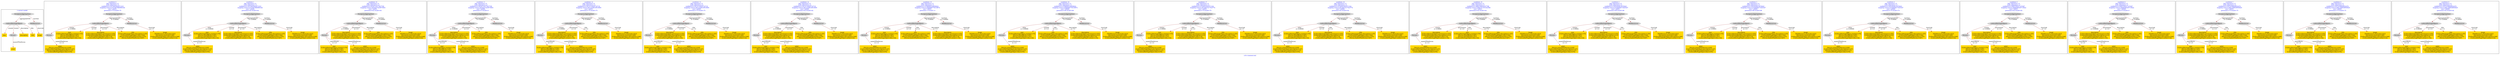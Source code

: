 digraph n0 {
fontcolor="blue"
remincross="true"
label="s16-s-hammer.xml"
subgraph cluster_0 {
label="1-correct model"
n2[style="filled",color="white",fillcolor="lightgray",label="CulturalHeritageObject1"];
n3[shape="plaintext",style="filled",fillcolor="gold",label="year"];
n4[style="filled",color="white",fillcolor="lightgray",label="Person1"];
n5[shape="plaintext",style="filled",fillcolor="gold",label="description"];
n6[shape="plaintext",style="filled",fillcolor="gold",label="title"];
n7[shape="plaintext",style="filled",fillcolor="gold",label="artist"];
n8[style="filled",color="white",fillcolor="lightgray",label="EuropeanaAggregation1"];
n9[style="filled",color="white",fillcolor="lightgray",label="WebResource1"];
n10[shape="plaintext",style="filled",fillcolor="gold",label="image"];
}
subgraph cluster_1 {
label="candidate 0\nlink coherence:1.0\nnode coherence:1.0\nconfidence:0.5273423042671033\nmapping score:0.5757807680890344\ncost:7.99951\n-precision:0.75-recall:0.75"
n12[style="filled",color="white",fillcolor="lightgray",label="CulturalHeritageObject1"];
n13[style="filled",color="white",fillcolor="lightgray",label="Person1"];
n14[style="filled",color="white",fillcolor="lightgray",label="EuropeanaAggregation1"];
n15[style="filled",color="white",fillcolor="lightgray",label="WebResource1"];
n16[shape="plaintext",style="filled",fillcolor="gold",label="image\n[WebResource,classLink,0.823]\n[Document,classLink,0.089]\n[CulturalHeritageObject,description,0.048]\n[CulturalHeritageObject,extent,0.04]"];
n17[shape="plaintext",style="filled",fillcolor="gold",label="year\n[CulturalHeritageObject,created,0.376]\n[Person,dateOfBirth,0.287]\n[Person,dateOfDeath,0.257]\n[CulturalHeritageObject,title,0.08]"];
n18[shape="plaintext",style="filled",fillcolor="gold",label="description\n[CulturalHeritageObject,provenance,0.454]\n[CulturalHeritageObject,description,0.212]\n[CulturalHeritageObject,title,0.18]\n[CulturalHeritageObject,extent,0.154]"];
n19[shape="plaintext",style="filled",fillcolor="gold",label="title\n[CulturalHeritageObject,description,0.355]\n[CulturalHeritageObject,title,0.344]\n[Person,biographicalInformation,0.233]\n[Person,nameOfThePerson,0.067]"];
n20[shape="plaintext",style="filled",fillcolor="gold",label="artist\n[Person,nameOfThePerson,0.628]\n[CulturalHeritageObject,description,0.157]\n[Person,biographicalInformation,0.137]\n[CulturalHeritageObject,title,0.079]"];
}
subgraph cluster_2 {
label="candidate 1\nlink coherence:1.0\nnode coherence:1.0\nconfidence:0.5273423042671033\nmapping score:0.5757807680890344\ncost:7.99969\n-precision:0.62-recall:0.62"
n22[style="filled",color="white",fillcolor="lightgray",label="CulturalHeritageObject1"];
n23[style="filled",color="white",fillcolor="lightgray",label="Person2"];
n24[style="filled",color="white",fillcolor="lightgray",label="EuropeanaAggregation1"];
n25[style="filled",color="white",fillcolor="lightgray",label="WebResource1"];
n26[shape="plaintext",style="filled",fillcolor="gold",label="image\n[WebResource,classLink,0.823]\n[Document,classLink,0.089]\n[CulturalHeritageObject,description,0.048]\n[CulturalHeritageObject,extent,0.04]"];
n27[shape="plaintext",style="filled",fillcolor="gold",label="year\n[CulturalHeritageObject,created,0.376]\n[Person,dateOfBirth,0.287]\n[Person,dateOfDeath,0.257]\n[CulturalHeritageObject,title,0.08]"];
n28[shape="plaintext",style="filled",fillcolor="gold",label="description\n[CulturalHeritageObject,provenance,0.454]\n[CulturalHeritageObject,description,0.212]\n[CulturalHeritageObject,title,0.18]\n[CulturalHeritageObject,extent,0.154]"];
n29[shape="plaintext",style="filled",fillcolor="gold",label="title\n[CulturalHeritageObject,description,0.355]\n[CulturalHeritageObject,title,0.344]\n[Person,biographicalInformation,0.233]\n[Person,nameOfThePerson,0.067]"];
n30[shape="plaintext",style="filled",fillcolor="gold",label="artist\n[Person,nameOfThePerson,0.628]\n[CulturalHeritageObject,description,0.157]\n[Person,biographicalInformation,0.137]\n[CulturalHeritageObject,title,0.079]"];
}
subgraph cluster_3 {
label="candidate 10\nlink coherence:1.0\nnode coherence:1.0\nconfidence:0.5034712277927709\nmapping score:0.5678237425975903\ncost:7.99951\n-precision:0.62-recall:0.62"
n32[style="filled",color="white",fillcolor="lightgray",label="CulturalHeritageObject1"];
n33[style="filled",color="white",fillcolor="lightgray",label="Person1"];
n34[style="filled",color="white",fillcolor="lightgray",label="EuropeanaAggregation1"];
n35[style="filled",color="white",fillcolor="lightgray",label="WebResource1"];
n36[shape="plaintext",style="filled",fillcolor="gold",label="image\n[WebResource,classLink,0.823]\n[Document,classLink,0.089]\n[CulturalHeritageObject,description,0.048]\n[CulturalHeritageObject,extent,0.04]"];
n37[shape="plaintext",style="filled",fillcolor="gold",label="year\n[CulturalHeritageObject,created,0.376]\n[Person,dateOfBirth,0.287]\n[Person,dateOfDeath,0.257]\n[CulturalHeritageObject,title,0.08]"];
n38[shape="plaintext",style="filled",fillcolor="gold",label="description\n[CulturalHeritageObject,provenance,0.454]\n[CulturalHeritageObject,description,0.212]\n[CulturalHeritageObject,title,0.18]\n[CulturalHeritageObject,extent,0.154]"];
n39[shape="plaintext",style="filled",fillcolor="gold",label="title\n[CulturalHeritageObject,description,0.355]\n[CulturalHeritageObject,title,0.344]\n[Person,biographicalInformation,0.233]\n[Person,nameOfThePerson,0.067]"];
n40[shape="plaintext",style="filled",fillcolor="gold",label="artist\n[Person,nameOfThePerson,0.628]\n[CulturalHeritageObject,description,0.157]\n[Person,biographicalInformation,0.137]\n[CulturalHeritageObject,title,0.079]"];
}
subgraph cluster_4 {
label="candidate 11\nlink coherence:1.0\nnode coherence:1.0\nconfidence:0.5034712277927709\nmapping score:0.5678237425975903\ncost:7.99969\n-precision:0.5-recall:0.5"
n42[style="filled",color="white",fillcolor="lightgray",label="CulturalHeritageObject1"];
n43[style="filled",color="white",fillcolor="lightgray",label="Person2"];
n44[style="filled",color="white",fillcolor="lightgray",label="EuropeanaAggregation1"];
n45[style="filled",color="white",fillcolor="lightgray",label="WebResource1"];
n46[shape="plaintext",style="filled",fillcolor="gold",label="image\n[WebResource,classLink,0.823]\n[Document,classLink,0.089]\n[CulturalHeritageObject,description,0.048]\n[CulturalHeritageObject,extent,0.04]"];
n47[shape="plaintext",style="filled",fillcolor="gold",label="description\n[CulturalHeritageObject,provenance,0.454]\n[CulturalHeritageObject,description,0.212]\n[CulturalHeritageObject,title,0.18]\n[CulturalHeritageObject,extent,0.154]"];
n48[shape="plaintext",style="filled",fillcolor="gold",label="year\n[CulturalHeritageObject,created,0.376]\n[Person,dateOfBirth,0.287]\n[Person,dateOfDeath,0.257]\n[CulturalHeritageObject,title,0.08]"];
n49[shape="plaintext",style="filled",fillcolor="gold",label="title\n[CulturalHeritageObject,description,0.355]\n[CulturalHeritageObject,title,0.344]\n[Person,biographicalInformation,0.233]\n[Person,nameOfThePerson,0.067]"];
n50[shape="plaintext",style="filled",fillcolor="gold",label="artist\n[Person,nameOfThePerson,0.628]\n[CulturalHeritageObject,description,0.157]\n[Person,biographicalInformation,0.137]\n[CulturalHeritageObject,title,0.079]"];
}
subgraph cluster_5 {
label="candidate 12\nlink coherence:1.0\nnode coherence:1.0\nconfidence:0.5013114050732718\nmapping score:0.5671038016910905\ncost:7.99951\n-precision:0.75-recall:0.75"
n52[style="filled",color="white",fillcolor="lightgray",label="CulturalHeritageObject1"];
n53[style="filled",color="white",fillcolor="lightgray",label="Person1"];
n54[style="filled",color="white",fillcolor="lightgray",label="EuropeanaAggregation1"];
n55[style="filled",color="white",fillcolor="lightgray",label="WebResource1"];
n56[shape="plaintext",style="filled",fillcolor="gold",label="image\n[WebResource,classLink,0.823]\n[Document,classLink,0.089]\n[CulturalHeritageObject,description,0.048]\n[CulturalHeritageObject,extent,0.04]"];
n57[shape="plaintext",style="filled",fillcolor="gold",label="year\n[CulturalHeritageObject,created,0.376]\n[Person,dateOfBirth,0.287]\n[Person,dateOfDeath,0.257]\n[CulturalHeritageObject,title,0.08]"];
n58[shape="plaintext",style="filled",fillcolor="gold",label="description\n[CulturalHeritageObject,provenance,0.454]\n[CulturalHeritageObject,description,0.212]\n[CulturalHeritageObject,title,0.18]\n[CulturalHeritageObject,extent,0.154]"];
n59[shape="plaintext",style="filled",fillcolor="gold",label="title\n[CulturalHeritageObject,description,0.355]\n[CulturalHeritageObject,title,0.344]\n[Person,biographicalInformation,0.233]\n[Person,nameOfThePerson,0.067]"];
n60[shape="plaintext",style="filled",fillcolor="gold",label="artist\n[Person,nameOfThePerson,0.628]\n[CulturalHeritageObject,description,0.157]\n[Person,biographicalInformation,0.137]\n[CulturalHeritageObject,title,0.079]"];
}
subgraph cluster_6 {
label="candidate 13\nlink coherence:1.0\nnode coherence:1.0\nconfidence:0.5013114050732718\nmapping score:0.5671038016910905\ncost:7.99965\n-precision:0.75-recall:0.75"
n62[style="filled",color="white",fillcolor="lightgray",label="CulturalHeritageObject1"];
n63[style="filled",color="white",fillcolor="lightgray",label="Person1"];
n64[style="filled",color="white",fillcolor="lightgray",label="EuropeanaAggregation1"];
n65[style="filled",color="white",fillcolor="lightgray",label="WebResource2"];
n66[shape="plaintext",style="filled",fillcolor="gold",label="image\n[WebResource,classLink,0.823]\n[Document,classLink,0.089]\n[CulturalHeritageObject,description,0.048]\n[CulturalHeritageObject,extent,0.04]"];
n67[shape="plaintext",style="filled",fillcolor="gold",label="year\n[CulturalHeritageObject,created,0.376]\n[Person,dateOfBirth,0.287]\n[Person,dateOfDeath,0.257]\n[CulturalHeritageObject,title,0.08]"];
n68[shape="plaintext",style="filled",fillcolor="gold",label="description\n[CulturalHeritageObject,provenance,0.454]\n[CulturalHeritageObject,description,0.212]\n[CulturalHeritageObject,title,0.18]\n[CulturalHeritageObject,extent,0.154]"];
n69[shape="plaintext",style="filled",fillcolor="gold",label="title\n[CulturalHeritageObject,description,0.355]\n[CulturalHeritageObject,title,0.344]\n[Person,biographicalInformation,0.233]\n[Person,nameOfThePerson,0.067]"];
n70[shape="plaintext",style="filled",fillcolor="gold",label="artist\n[Person,nameOfThePerson,0.628]\n[CulturalHeritageObject,description,0.157]\n[Person,biographicalInformation,0.137]\n[CulturalHeritageObject,title,0.079]"];
}
subgraph cluster_7 {
label="candidate 14\nlink coherence:1.0\nnode coherence:1.0\nconfidence:0.5013114050732718\nmapping score:0.5671038016910905\ncost:7.99969\n-precision:0.62-recall:0.62"
n72[style="filled",color="white",fillcolor="lightgray",label="CulturalHeritageObject1"];
n73[style="filled",color="white",fillcolor="lightgray",label="Person2"];
n74[style="filled",color="white",fillcolor="lightgray",label="EuropeanaAggregation1"];
n75[style="filled",color="white",fillcolor="lightgray",label="WebResource1"];
n76[shape="plaintext",style="filled",fillcolor="gold",label="image\n[WebResource,classLink,0.823]\n[Document,classLink,0.089]\n[CulturalHeritageObject,description,0.048]\n[CulturalHeritageObject,extent,0.04]"];
n77[shape="plaintext",style="filled",fillcolor="gold",label="description\n[CulturalHeritageObject,provenance,0.454]\n[CulturalHeritageObject,description,0.212]\n[CulturalHeritageObject,title,0.18]\n[CulturalHeritageObject,extent,0.154]"];
n78[shape="plaintext",style="filled",fillcolor="gold",label="title\n[CulturalHeritageObject,description,0.355]\n[CulturalHeritageObject,title,0.344]\n[Person,biographicalInformation,0.233]\n[Person,nameOfThePerson,0.067]"];
n79[shape="plaintext",style="filled",fillcolor="gold",label="year\n[CulturalHeritageObject,created,0.376]\n[Person,dateOfBirth,0.287]\n[Person,dateOfDeath,0.257]\n[CulturalHeritageObject,title,0.08]"];
n80[shape="plaintext",style="filled",fillcolor="gold",label="artist\n[Person,nameOfThePerson,0.628]\n[CulturalHeritageObject,description,0.157]\n[Person,biographicalInformation,0.137]\n[CulturalHeritageObject,title,0.079]"];
}
subgraph cluster_8 {
label="candidate 15\nlink coherence:1.0\nnode coherence:1.0\nconfidence:0.4766900334959622\nmapping score:0.5588966778319874\ncost:7.99951\n-precision:1.0-recall:1.0"
n82[style="filled",color="white",fillcolor="lightgray",label="CulturalHeritageObject1"];
n83[style="filled",color="white",fillcolor="lightgray",label="Person1"];
n84[style="filled",color="white",fillcolor="lightgray",label="EuropeanaAggregation1"];
n85[style="filled",color="white",fillcolor="lightgray",label="WebResource1"];
n86[shape="plaintext",style="filled",fillcolor="gold",label="image\n[WebResource,classLink,0.823]\n[Document,classLink,0.089]\n[CulturalHeritageObject,description,0.048]\n[CulturalHeritageObject,extent,0.04]"];
n87[shape="plaintext",style="filled",fillcolor="gold",label="year\n[CulturalHeritageObject,created,0.376]\n[Person,dateOfBirth,0.287]\n[Person,dateOfDeath,0.257]\n[CulturalHeritageObject,title,0.08]"];
n88[shape="plaintext",style="filled",fillcolor="gold",label="title\n[CulturalHeritageObject,description,0.355]\n[CulturalHeritageObject,title,0.344]\n[Person,biographicalInformation,0.233]\n[Person,nameOfThePerson,0.067]"];
n89[shape="plaintext",style="filled",fillcolor="gold",label="description\n[CulturalHeritageObject,provenance,0.454]\n[CulturalHeritageObject,description,0.212]\n[CulturalHeritageObject,title,0.18]\n[CulturalHeritageObject,extent,0.154]"];
n90[shape="plaintext",style="filled",fillcolor="gold",label="artist\n[Person,nameOfThePerson,0.628]\n[CulturalHeritageObject,description,0.157]\n[Person,biographicalInformation,0.137]\n[CulturalHeritageObject,title,0.079]"];
}
subgraph cluster_9 {
label="candidate 16\nlink coherence:1.0\nnode coherence:1.0\nconfidence:0.4766900334959622\nmapping score:0.5588966778319874\ncost:7.99969\n-precision:0.88-recall:0.88"
n92[style="filled",color="white",fillcolor="lightgray",label="CulturalHeritageObject1"];
n93[style="filled",color="white",fillcolor="lightgray",label="Person2"];
n94[style="filled",color="white",fillcolor="lightgray",label="EuropeanaAggregation1"];
n95[style="filled",color="white",fillcolor="lightgray",label="WebResource1"];
n96[shape="plaintext",style="filled",fillcolor="gold",label="image\n[WebResource,classLink,0.823]\n[Document,classLink,0.089]\n[CulturalHeritageObject,description,0.048]\n[CulturalHeritageObject,extent,0.04]"];
n97[shape="plaintext",style="filled",fillcolor="gold",label="year\n[CulturalHeritageObject,created,0.376]\n[Person,dateOfBirth,0.287]\n[Person,dateOfDeath,0.257]\n[CulturalHeritageObject,title,0.08]"];
n98[shape="plaintext",style="filled",fillcolor="gold",label="title\n[CulturalHeritageObject,description,0.355]\n[CulturalHeritageObject,title,0.344]\n[Person,biographicalInformation,0.233]\n[Person,nameOfThePerson,0.067]"];
n99[shape="plaintext",style="filled",fillcolor="gold",label="description\n[CulturalHeritageObject,provenance,0.454]\n[CulturalHeritageObject,description,0.212]\n[CulturalHeritageObject,title,0.18]\n[CulturalHeritageObject,extent,0.154]"];
n100[shape="plaintext",style="filled",fillcolor="gold",label="artist\n[Person,nameOfThePerson,0.628]\n[CulturalHeritageObject,description,0.157]\n[Person,biographicalInformation,0.137]\n[CulturalHeritageObject,title,0.079]"];
}
subgraph cluster_10 {
label="candidate 17\nlink coherence:1.0\nnode coherence:1.0\nconfidence:0.4724541652571322\nmapping score:0.5574847217523774\ncost:7.99951\n-precision:0.75-recall:0.75"
n102[style="filled",color="white",fillcolor="lightgray",label="CulturalHeritageObject1"];
n103[style="filled",color="white",fillcolor="lightgray",label="Person1"];
n104[style="filled",color="white",fillcolor="lightgray",label="EuropeanaAggregation1"];
n105[style="filled",color="white",fillcolor="lightgray",label="WebResource1"];
n106[shape="plaintext",style="filled",fillcolor="gold",label="image\n[WebResource,classLink,0.823]\n[Document,classLink,0.089]\n[CulturalHeritageObject,description,0.048]\n[CulturalHeritageObject,extent,0.04]"];
n107[shape="plaintext",style="filled",fillcolor="gold",label="year\n[CulturalHeritageObject,created,0.376]\n[Person,dateOfBirth,0.287]\n[Person,dateOfDeath,0.257]\n[CulturalHeritageObject,title,0.08]"];
n108[shape="plaintext",style="filled",fillcolor="gold",label="description\n[CulturalHeritageObject,provenance,0.454]\n[CulturalHeritageObject,description,0.212]\n[CulturalHeritageObject,title,0.18]\n[CulturalHeritageObject,extent,0.154]"];
n109[shape="plaintext",style="filled",fillcolor="gold",label="title\n[CulturalHeritageObject,description,0.355]\n[CulturalHeritageObject,title,0.344]\n[Person,biographicalInformation,0.233]\n[Person,nameOfThePerson,0.067]"];
n110[shape="plaintext",style="filled",fillcolor="gold",label="artist\n[Person,nameOfThePerson,0.628]\n[CulturalHeritageObject,description,0.157]\n[Person,biographicalInformation,0.137]\n[CulturalHeritageObject,title,0.079]"];
}
subgraph cluster_11 {
label="candidate 18\nlink coherence:1.0\nnode coherence:1.0\nconfidence:0.4724541652571322\nmapping score:0.5574847217523774\ncost:7.99969\n-precision:0.62-recall:0.62"
n112[style="filled",color="white",fillcolor="lightgray",label="CulturalHeritageObject1"];
n113[style="filled",color="white",fillcolor="lightgray",label="Person2"];
n114[style="filled",color="white",fillcolor="lightgray",label="EuropeanaAggregation1"];
n115[style="filled",color="white",fillcolor="lightgray",label="WebResource1"];
n116[shape="plaintext",style="filled",fillcolor="gold",label="image\n[WebResource,classLink,0.823]\n[Document,classLink,0.089]\n[CulturalHeritageObject,description,0.048]\n[CulturalHeritageObject,extent,0.04]"];
n117[shape="plaintext",style="filled",fillcolor="gold",label="year\n[CulturalHeritageObject,created,0.376]\n[Person,dateOfBirth,0.287]\n[Person,dateOfDeath,0.257]\n[CulturalHeritageObject,title,0.08]"];
n118[shape="plaintext",style="filled",fillcolor="gold",label="description\n[CulturalHeritageObject,provenance,0.454]\n[CulturalHeritageObject,description,0.212]\n[CulturalHeritageObject,title,0.18]\n[CulturalHeritageObject,extent,0.154]"];
n119[shape="plaintext",style="filled",fillcolor="gold",label="title\n[CulturalHeritageObject,description,0.355]\n[CulturalHeritageObject,title,0.344]\n[Person,biographicalInformation,0.233]\n[Person,nameOfThePerson,0.067]"];
n120[shape="plaintext",style="filled",fillcolor="gold",label="artist\n[Person,nameOfThePerson,0.628]\n[CulturalHeritageObject,description,0.157]\n[Person,biographicalInformation,0.137]\n[CulturalHeritageObject,title,0.079]"];
}
subgraph cluster_12 {
label="candidate 19\nlink coherence:1.0\nnode coherence:1.0\nconfidence:0.4682104054327788\nmapping score:0.5560701351442596\ncost:7.99951\n-precision:0.62-recall:0.62"
n122[style="filled",color="white",fillcolor="lightgray",label="CulturalHeritageObject1"];
n123[style="filled",color="white",fillcolor="lightgray",label="Person1"];
n124[style="filled",color="white",fillcolor="lightgray",label="EuropeanaAggregation1"];
n125[style="filled",color="white",fillcolor="lightgray",label="WebResource1"];
n126[shape="plaintext",style="filled",fillcolor="gold",label="image\n[WebResource,classLink,0.823]\n[Document,classLink,0.089]\n[CulturalHeritageObject,description,0.048]\n[CulturalHeritageObject,extent,0.04]"];
n127[shape="plaintext",style="filled",fillcolor="gold",label="description\n[CulturalHeritageObject,provenance,0.454]\n[CulturalHeritageObject,description,0.212]\n[CulturalHeritageObject,title,0.18]\n[CulturalHeritageObject,extent,0.154]"];
n128[shape="plaintext",style="filled",fillcolor="gold",label="year\n[CulturalHeritageObject,created,0.376]\n[Person,dateOfBirth,0.287]\n[Person,dateOfDeath,0.257]\n[CulturalHeritageObject,title,0.08]"];
n129[shape="plaintext",style="filled",fillcolor="gold",label="title\n[CulturalHeritageObject,description,0.355]\n[CulturalHeritageObject,title,0.344]\n[Person,biographicalInformation,0.233]\n[Person,nameOfThePerson,0.067]"];
n130[shape="plaintext",style="filled",fillcolor="gold",label="artist\n[Person,nameOfThePerson,0.628]\n[CulturalHeritageObject,description,0.157]\n[Person,biographicalInformation,0.137]\n[CulturalHeritageObject,title,0.079]"];
}
subgraph cluster_13 {
label="candidate 2\nlink coherence:1.0\nnode coherence:1.0\nconfidence:0.5251824815476043\nmapping score:0.5750608271825347\ncost:7.99951\n-precision:0.88-recall:0.88"
n132[style="filled",color="white",fillcolor="lightgray",label="CulturalHeritageObject1"];
n133[style="filled",color="white",fillcolor="lightgray",label="Person1"];
n134[style="filled",color="white",fillcolor="lightgray",label="EuropeanaAggregation1"];
n135[style="filled",color="white",fillcolor="lightgray",label="WebResource1"];
n136[shape="plaintext",style="filled",fillcolor="gold",label="image\n[WebResource,classLink,0.823]\n[Document,classLink,0.089]\n[CulturalHeritageObject,description,0.048]\n[CulturalHeritageObject,extent,0.04]"];
n137[shape="plaintext",style="filled",fillcolor="gold",label="year\n[CulturalHeritageObject,created,0.376]\n[Person,dateOfBirth,0.287]\n[Person,dateOfDeath,0.257]\n[CulturalHeritageObject,title,0.08]"];
n138[shape="plaintext",style="filled",fillcolor="gold",label="description\n[CulturalHeritageObject,provenance,0.454]\n[CulturalHeritageObject,description,0.212]\n[CulturalHeritageObject,title,0.18]\n[CulturalHeritageObject,extent,0.154]"];
n139[shape="plaintext",style="filled",fillcolor="gold",label="title\n[CulturalHeritageObject,description,0.355]\n[CulturalHeritageObject,title,0.344]\n[Person,biographicalInformation,0.233]\n[Person,nameOfThePerson,0.067]"];
n140[shape="plaintext",style="filled",fillcolor="gold",label="artist\n[Person,nameOfThePerson,0.628]\n[CulturalHeritageObject,description,0.157]\n[Person,biographicalInformation,0.137]\n[CulturalHeritageObject,title,0.079]"];
}
subgraph cluster_14 {
label="candidate 3\nlink coherence:1.0\nnode coherence:1.0\nconfidence:0.5251824815476043\nmapping score:0.5750608271825347\ncost:7.99965\n-precision:0.88-recall:0.88"
n142[style="filled",color="white",fillcolor="lightgray",label="CulturalHeritageObject1"];
n143[style="filled",color="white",fillcolor="lightgray",label="Person1"];
n144[style="filled",color="white",fillcolor="lightgray",label="EuropeanaAggregation1"];
n145[style="filled",color="white",fillcolor="lightgray",label="WebResource2"];
n146[shape="plaintext",style="filled",fillcolor="gold",label="image\n[WebResource,classLink,0.823]\n[Document,classLink,0.089]\n[CulturalHeritageObject,description,0.048]\n[CulturalHeritageObject,extent,0.04]"];
n147[shape="plaintext",style="filled",fillcolor="gold",label="year\n[CulturalHeritageObject,created,0.376]\n[Person,dateOfBirth,0.287]\n[Person,dateOfDeath,0.257]\n[CulturalHeritageObject,title,0.08]"];
n148[shape="plaintext",style="filled",fillcolor="gold",label="description\n[CulturalHeritageObject,provenance,0.454]\n[CulturalHeritageObject,description,0.212]\n[CulturalHeritageObject,title,0.18]\n[CulturalHeritageObject,extent,0.154]"];
n149[shape="plaintext",style="filled",fillcolor="gold",label="title\n[CulturalHeritageObject,description,0.355]\n[CulturalHeritageObject,title,0.344]\n[Person,biographicalInformation,0.233]\n[Person,nameOfThePerson,0.067]"];
n150[shape="plaintext",style="filled",fillcolor="gold",label="artist\n[Person,nameOfThePerson,0.628]\n[CulturalHeritageObject,description,0.157]\n[Person,biographicalInformation,0.137]\n[CulturalHeritageObject,title,0.079]"];
}
subgraph cluster_15 {
label="candidate 4\nlink coherence:1.0\nnode coherence:1.0\nconfidence:0.5251824815476043\nmapping score:0.5750608271825347\ncost:7.99969\n-precision:0.75-recall:0.75"
n152[style="filled",color="white",fillcolor="lightgray",label="CulturalHeritageObject1"];
n153[style="filled",color="white",fillcolor="lightgray",label="Person2"];
n154[style="filled",color="white",fillcolor="lightgray",label="EuropeanaAggregation1"];
n155[style="filled",color="white",fillcolor="lightgray",label="WebResource1"];
n156[shape="plaintext",style="filled",fillcolor="gold",label="image\n[WebResource,classLink,0.823]\n[Document,classLink,0.089]\n[CulturalHeritageObject,description,0.048]\n[CulturalHeritageObject,extent,0.04]"];
n157[shape="plaintext",style="filled",fillcolor="gold",label="year\n[CulturalHeritageObject,created,0.376]\n[Person,dateOfBirth,0.287]\n[Person,dateOfDeath,0.257]\n[CulturalHeritageObject,title,0.08]"];
n158[shape="plaintext",style="filled",fillcolor="gold",label="description\n[CulturalHeritageObject,provenance,0.454]\n[CulturalHeritageObject,description,0.212]\n[CulturalHeritageObject,title,0.18]\n[CulturalHeritageObject,extent,0.154]"];
n159[shape="plaintext",style="filled",fillcolor="gold",label="title\n[CulturalHeritageObject,description,0.355]\n[CulturalHeritageObject,title,0.344]\n[Person,biographicalInformation,0.233]\n[Person,nameOfThePerson,0.067]"];
n160[shape="plaintext",style="filled",fillcolor="gold",label="artist\n[Person,nameOfThePerson,0.628]\n[CulturalHeritageObject,description,0.157]\n[Person,biographicalInformation,0.137]\n[CulturalHeritageObject,title,0.079]"];
}
subgraph cluster_16 {
label="candidate 5\nlink coherence:1.0\nnode coherence:1.0\nconfidence:0.5095705037147467\nmapping score:0.5698568345715822\ncost:7.99951\n-precision:0.62-recall:0.62"
n162[style="filled",color="white",fillcolor="lightgray",label="CulturalHeritageObject1"];
n163[style="filled",color="white",fillcolor="lightgray",label="Person1"];
n164[style="filled",color="white",fillcolor="lightgray",label="EuropeanaAggregation1"];
n165[style="filled",color="white",fillcolor="lightgray",label="WebResource1"];
n166[shape="plaintext",style="filled",fillcolor="gold",label="image\n[WebResource,classLink,0.823]\n[Document,classLink,0.089]\n[CulturalHeritageObject,description,0.048]\n[CulturalHeritageObject,extent,0.04]"];
n167[shape="plaintext",style="filled",fillcolor="gold",label="description\n[CulturalHeritageObject,provenance,0.454]\n[CulturalHeritageObject,description,0.212]\n[CulturalHeritageObject,title,0.18]\n[CulturalHeritageObject,extent,0.154]"];
n168[shape="plaintext",style="filled",fillcolor="gold",label="year\n[CulturalHeritageObject,created,0.376]\n[Person,dateOfBirth,0.287]\n[Person,dateOfDeath,0.257]\n[CulturalHeritageObject,title,0.08]"];
n169[shape="plaintext",style="filled",fillcolor="gold",label="title\n[CulturalHeritageObject,description,0.355]\n[CulturalHeritageObject,title,0.344]\n[Person,biographicalInformation,0.233]\n[Person,nameOfThePerson,0.067]"];
n170[shape="plaintext",style="filled",fillcolor="gold",label="artist\n[Person,nameOfThePerson,0.628]\n[CulturalHeritageObject,description,0.157]\n[Person,biographicalInformation,0.137]\n[CulturalHeritageObject,title,0.079]"];
}
subgraph cluster_17 {
label="candidate 6\nlink coherence:1.0\nnode coherence:1.0\nconfidence:0.5095705037147467\nmapping score:0.5698568345715822\ncost:7.99969\n-precision:0.5-recall:0.5"
n172[style="filled",color="white",fillcolor="lightgray",label="CulturalHeritageObject1"];
n173[style="filled",color="white",fillcolor="lightgray",label="Person2"];
n174[style="filled",color="white",fillcolor="lightgray",label="EuropeanaAggregation1"];
n175[style="filled",color="white",fillcolor="lightgray",label="WebResource1"];
n176[shape="plaintext",style="filled",fillcolor="gold",label="image\n[WebResource,classLink,0.823]\n[Document,classLink,0.089]\n[CulturalHeritageObject,description,0.048]\n[CulturalHeritageObject,extent,0.04]"];
n177[shape="plaintext",style="filled",fillcolor="gold",label="year\n[CulturalHeritageObject,created,0.376]\n[Person,dateOfBirth,0.287]\n[Person,dateOfDeath,0.257]\n[CulturalHeritageObject,title,0.08]"];
n178[shape="plaintext",style="filled",fillcolor="gold",label="description\n[CulturalHeritageObject,provenance,0.454]\n[CulturalHeritageObject,description,0.212]\n[CulturalHeritageObject,title,0.18]\n[CulturalHeritageObject,extent,0.154]"];
n179[shape="plaintext",style="filled",fillcolor="gold",label="title\n[CulturalHeritageObject,description,0.355]\n[CulturalHeritageObject,title,0.344]\n[Person,biographicalInformation,0.233]\n[Person,nameOfThePerson,0.067]"];
n180[shape="plaintext",style="filled",fillcolor="gold",label="artist\n[Person,nameOfThePerson,0.628]\n[CulturalHeritageObject,description,0.157]\n[Person,biographicalInformation,0.137]\n[CulturalHeritageObject,title,0.079]"];
}
subgraph cluster_18 {
label="candidate 7\nlink coherence:1.0\nnode coherence:1.0\nconfidence:0.5074106809952476\nmapping score:0.5691368936650825\ncost:7.99951\n-precision:0.75-recall:0.75"
n182[style="filled",color="white",fillcolor="lightgray",label="CulturalHeritageObject1"];
n183[style="filled",color="white",fillcolor="lightgray",label="Person1"];
n184[style="filled",color="white",fillcolor="lightgray",label="EuropeanaAggregation1"];
n185[style="filled",color="white",fillcolor="lightgray",label="WebResource1"];
n186[shape="plaintext",style="filled",fillcolor="gold",label="image\n[WebResource,classLink,0.823]\n[Document,classLink,0.089]\n[CulturalHeritageObject,description,0.048]\n[CulturalHeritageObject,extent,0.04]"];
n187[shape="plaintext",style="filled",fillcolor="gold",label="description\n[CulturalHeritageObject,provenance,0.454]\n[CulturalHeritageObject,description,0.212]\n[CulturalHeritageObject,title,0.18]\n[CulturalHeritageObject,extent,0.154]"];
n188[shape="plaintext",style="filled",fillcolor="gold",label="title\n[CulturalHeritageObject,description,0.355]\n[CulturalHeritageObject,title,0.344]\n[Person,biographicalInformation,0.233]\n[Person,nameOfThePerson,0.067]"];
n189[shape="plaintext",style="filled",fillcolor="gold",label="year\n[CulturalHeritageObject,created,0.376]\n[Person,dateOfBirth,0.287]\n[Person,dateOfDeath,0.257]\n[CulturalHeritageObject,title,0.08]"];
n190[shape="plaintext",style="filled",fillcolor="gold",label="artist\n[Person,nameOfThePerson,0.628]\n[CulturalHeritageObject,description,0.157]\n[Person,biographicalInformation,0.137]\n[CulturalHeritageObject,title,0.079]"];
}
subgraph cluster_19 {
label="candidate 8\nlink coherence:1.0\nnode coherence:1.0\nconfidence:0.5074106809952476\nmapping score:0.5691368936650825\ncost:7.99965\n-precision:0.75-recall:0.75"
n192[style="filled",color="white",fillcolor="lightgray",label="CulturalHeritageObject1"];
n193[style="filled",color="white",fillcolor="lightgray",label="Person1"];
n194[style="filled",color="white",fillcolor="lightgray",label="EuropeanaAggregation1"];
n195[style="filled",color="white",fillcolor="lightgray",label="WebResource2"];
n196[shape="plaintext",style="filled",fillcolor="gold",label="image\n[WebResource,classLink,0.823]\n[Document,classLink,0.089]\n[CulturalHeritageObject,description,0.048]\n[CulturalHeritageObject,extent,0.04]"];
n197[shape="plaintext",style="filled",fillcolor="gold",label="description\n[CulturalHeritageObject,provenance,0.454]\n[CulturalHeritageObject,description,0.212]\n[CulturalHeritageObject,title,0.18]\n[CulturalHeritageObject,extent,0.154]"];
n198[shape="plaintext",style="filled",fillcolor="gold",label="title\n[CulturalHeritageObject,description,0.355]\n[CulturalHeritageObject,title,0.344]\n[Person,biographicalInformation,0.233]\n[Person,nameOfThePerson,0.067]"];
n199[shape="plaintext",style="filled",fillcolor="gold",label="year\n[CulturalHeritageObject,created,0.376]\n[Person,dateOfBirth,0.287]\n[Person,dateOfDeath,0.257]\n[CulturalHeritageObject,title,0.08]"];
n200[shape="plaintext",style="filled",fillcolor="gold",label="artist\n[Person,nameOfThePerson,0.628]\n[CulturalHeritageObject,description,0.157]\n[Person,biographicalInformation,0.137]\n[CulturalHeritageObject,title,0.079]"];
}
subgraph cluster_20 {
label="candidate 9\nlink coherence:1.0\nnode coherence:1.0\nconfidence:0.5074106809952476\nmapping score:0.5691368936650825\ncost:7.99969\n-precision:0.62-recall:0.62"
n202[style="filled",color="white",fillcolor="lightgray",label="CulturalHeritageObject1"];
n203[style="filled",color="white",fillcolor="lightgray",label="Person2"];
n204[style="filled",color="white",fillcolor="lightgray",label="EuropeanaAggregation1"];
n205[style="filled",color="white",fillcolor="lightgray",label="WebResource1"];
n206[shape="plaintext",style="filled",fillcolor="gold",label="image\n[WebResource,classLink,0.823]\n[Document,classLink,0.089]\n[CulturalHeritageObject,description,0.048]\n[CulturalHeritageObject,extent,0.04]"];
n207[shape="plaintext",style="filled",fillcolor="gold",label="year\n[CulturalHeritageObject,created,0.376]\n[Person,dateOfBirth,0.287]\n[Person,dateOfDeath,0.257]\n[CulturalHeritageObject,title,0.08]"];
n208[shape="plaintext",style="filled",fillcolor="gold",label="description\n[CulturalHeritageObject,provenance,0.454]\n[CulturalHeritageObject,description,0.212]\n[CulturalHeritageObject,title,0.18]\n[CulturalHeritageObject,extent,0.154]"];
n209[shape="plaintext",style="filled",fillcolor="gold",label="title\n[CulturalHeritageObject,description,0.355]\n[CulturalHeritageObject,title,0.344]\n[Person,biographicalInformation,0.233]\n[Person,nameOfThePerson,0.067]"];
n210[shape="plaintext",style="filled",fillcolor="gold",label="artist\n[Person,nameOfThePerson,0.628]\n[CulturalHeritageObject,description,0.157]\n[Person,biographicalInformation,0.137]\n[CulturalHeritageObject,title,0.079]"];
}
n2 -> n3[color="brown",fontcolor="black",label="created"]
n2 -> n4[color="brown",fontcolor="black",label="creator"]
n2 -> n5[color="brown",fontcolor="black",label="description"]
n2 -> n6[color="brown",fontcolor="black",label="title"]
n4 -> n7[color="brown",fontcolor="black",label="nameOfThePerson"]
n8 -> n2[color="brown",fontcolor="black",label="aggregatedCHO"]
n8 -> n9[color="brown",fontcolor="black",label="hasView"]
n9 -> n10[color="brown",fontcolor="black",label="classLink"]
n12 -> n13[color="brown",fontcolor="black",label="creator\nw=0.99981"]
n14 -> n12[color="brown",fontcolor="black",label="aggregatedCHO\nw=0.99985"]
n14 -> n15[color="brown",fontcolor="black",label="hasView\nw=0.99985"]
n15 -> n16[color="brown",fontcolor="black",label="classLink\nw=1.0"]
n12 -> n17[color="brown",fontcolor="black",label="created\nw=1.0"]
n12 -> n18[color="brown",fontcolor="black",label="provenance\nw=1.0"]
n12 -> n19[color="brown",fontcolor="black",label="description\nw=1.0"]
n13 -> n20[color="brown",fontcolor="black",label="nameOfThePerson\nw=1.0"]
n22 -> n23[color="brown",fontcolor="black",label="sitter\nw=0.99999"]
n24 -> n22[color="brown",fontcolor="black",label="aggregatedCHO\nw=0.99985"]
n24 -> n25[color="brown",fontcolor="black",label="hasView\nw=0.99985"]
n25 -> n26[color="brown",fontcolor="black",label="classLink\nw=1.0"]
n22 -> n27[color="brown",fontcolor="black",label="created\nw=1.0"]
n22 -> n28[color="brown",fontcolor="black",label="provenance\nw=1.0"]
n22 -> n29[color="brown",fontcolor="black",label="description\nw=1.0"]
n23 -> n30[color="brown",fontcolor="black",label="nameOfThePerson\nw=1.0"]
n32 -> n33[color="brown",fontcolor="black",label="creator\nw=0.99981"]
n34 -> n32[color="brown",fontcolor="black",label="aggregatedCHO\nw=0.99985"]
n34 -> n35[color="brown",fontcolor="black",label="hasView\nw=0.99985"]
n35 -> n36[color="brown",fontcolor="black",label="classLink\nw=1.0"]
n33 -> n37[color="brown",fontcolor="black",label="dateOfDeath\nw=1.0"]
n32 -> n38[color="brown",fontcolor="black",label="provenance\nw=1.0"]
n32 -> n39[color="brown",fontcolor="black",label="description\nw=1.0"]
n33 -> n40[color="brown",fontcolor="black",label="nameOfThePerson\nw=1.0"]
n42 -> n43[color="brown",fontcolor="black",label="sitter\nw=0.99999"]
n44 -> n42[color="brown",fontcolor="black",label="aggregatedCHO\nw=0.99985"]
n44 -> n45[color="brown",fontcolor="black",label="hasView\nw=0.99985"]
n45 -> n46[color="brown",fontcolor="black",label="classLink\nw=1.0"]
n42 -> n47[color="brown",fontcolor="black",label="provenance\nw=1.0"]
n43 -> n48[color="brown",fontcolor="black",label="dateOfDeath\nw=1.0"]
n42 -> n49[color="brown",fontcolor="black",label="description\nw=1.0"]
n43 -> n50[color="brown",fontcolor="black",label="nameOfThePerson\nw=1.0"]
n52 -> n53[color="brown",fontcolor="black",label="creator\nw=0.99981"]
n54 -> n52[color="brown",fontcolor="black",label="aggregatedCHO\nw=0.99985"]
n54 -> n55[color="brown",fontcolor="black",label="hasView\nw=0.99985"]
n55 -> n56[color="brown",fontcolor="black",label="classLink\nw=1.0"]
n53 -> n57[color="brown",fontcolor="black",label="dateOfDeath\nw=1.0"]
n52 -> n58[color="brown",fontcolor="black",label="provenance\nw=1.0"]
n52 -> n59[color="brown",fontcolor="black",label="title\nw=1.0"]
n53 -> n60[color="brown",fontcolor="black",label="nameOfThePerson\nw=1.0"]
n62 -> n63[color="brown",fontcolor="black",label="creator\nw=0.99981"]
n64 -> n62[color="brown",fontcolor="black",label="aggregatedCHO\nw=0.99985"]
n64 -> n65[color="brown",fontcolor="black",label="hasView\nw=0.99999"]
n65 -> n66[color="brown",fontcolor="black",label="classLink\nw=1.0"]
n63 -> n67[color="brown",fontcolor="black",label="dateOfDeath\nw=1.0"]
n62 -> n68[color="brown",fontcolor="black",label="provenance\nw=1.0"]
n62 -> n69[color="brown",fontcolor="black",label="title\nw=1.0"]
n63 -> n70[color="brown",fontcolor="black",label="nameOfThePerson\nw=1.0"]
n72 -> n73[color="brown",fontcolor="black",label="sitter\nw=0.99999"]
n74 -> n72[color="brown",fontcolor="black",label="aggregatedCHO\nw=0.99985"]
n74 -> n75[color="brown",fontcolor="black",label="hasView\nw=0.99985"]
n75 -> n76[color="brown",fontcolor="black",label="classLink\nw=1.0"]
n72 -> n77[color="brown",fontcolor="black",label="provenance\nw=1.0"]
n72 -> n78[color="brown",fontcolor="black",label="title\nw=1.0"]
n73 -> n79[color="brown",fontcolor="black",label="dateOfDeath\nw=1.0"]
n73 -> n80[color="brown",fontcolor="black",label="nameOfThePerson\nw=1.0"]
n82 -> n83[color="brown",fontcolor="black",label="creator\nw=0.99981"]
n84 -> n82[color="brown",fontcolor="black",label="aggregatedCHO\nw=0.99985"]
n84 -> n85[color="brown",fontcolor="black",label="hasView\nw=0.99985"]
n85 -> n86[color="brown",fontcolor="black",label="classLink\nw=1.0"]
n82 -> n87[color="brown",fontcolor="black",label="created\nw=1.0"]
n82 -> n88[color="brown",fontcolor="black",label="title\nw=1.0"]
n82 -> n89[color="brown",fontcolor="black",label="description\nw=1.0"]
n83 -> n90[color="brown",fontcolor="black",label="nameOfThePerson\nw=1.0"]
n92 -> n93[color="brown",fontcolor="black",label="sitter\nw=0.99999"]
n94 -> n92[color="brown",fontcolor="black",label="aggregatedCHO\nw=0.99985"]
n94 -> n95[color="brown",fontcolor="black",label="hasView\nw=0.99985"]
n95 -> n96[color="brown",fontcolor="black",label="classLink\nw=1.0"]
n92 -> n97[color="brown",fontcolor="black",label="created\nw=1.0"]
n92 -> n98[color="brown",fontcolor="black",label="title\nw=1.0"]
n92 -> n99[color="brown",fontcolor="black",label="description\nw=1.0"]
n93 -> n100[color="brown",fontcolor="black",label="nameOfThePerson\nw=1.0"]
n102 -> n103[color="brown",fontcolor="black",label="creator\nw=0.99981"]
n104 -> n102[color="brown",fontcolor="black",label="aggregatedCHO\nw=0.99985"]
n104 -> n105[color="brown",fontcolor="black",label="hasView\nw=0.99985"]
n105 -> n106[color="brown",fontcolor="black",label="classLink\nw=1.0"]
n102 -> n107[color="brown",fontcolor="black",label="created\nw=1.0"]
n102 -> n108[color="brown",fontcolor="black",label="title\nw=1.0"]
n102 -> n109[color="brown",fontcolor="black",label="description\nw=1.0"]
n103 -> n110[color="brown",fontcolor="black",label="nameOfThePerson\nw=1.0"]
n112 -> n113[color="brown",fontcolor="black",label="sitter\nw=0.99999"]
n114 -> n112[color="brown",fontcolor="black",label="aggregatedCHO\nw=0.99985"]
n114 -> n115[color="brown",fontcolor="black",label="hasView\nw=0.99985"]
n115 -> n116[color="brown",fontcolor="black",label="classLink\nw=1.0"]
n112 -> n117[color="brown",fontcolor="black",label="created\nw=1.0"]
n112 -> n118[color="brown",fontcolor="black",label="title\nw=1.0"]
n112 -> n119[color="brown",fontcolor="black",label="description\nw=1.0"]
n113 -> n120[color="brown",fontcolor="black",label="nameOfThePerson\nw=1.0"]
n122 -> n123[color="brown",fontcolor="black",label="creator\nw=0.99981"]
n124 -> n122[color="brown",fontcolor="black",label="aggregatedCHO\nw=0.99985"]
n124 -> n125[color="brown",fontcolor="black",label="hasView\nw=0.99985"]
n125 -> n126[color="brown",fontcolor="black",label="classLink\nw=1.0"]
n122 -> n127[color="brown",fontcolor="black",label="provenance\nw=1.0"]
n122 -> n128[color="brown",fontcolor="black",label="title\nw=1.0"]
n122 -> n129[color="brown",fontcolor="black",label="description\nw=1.0"]
n123 -> n130[color="brown",fontcolor="black",label="nameOfThePerson\nw=1.0"]
n132 -> n133[color="brown",fontcolor="black",label="creator\nw=0.99981"]
n134 -> n132[color="brown",fontcolor="black",label="aggregatedCHO\nw=0.99985"]
n134 -> n135[color="brown",fontcolor="black",label="hasView\nw=0.99985"]
n135 -> n136[color="brown",fontcolor="black",label="classLink\nw=1.0"]
n132 -> n137[color="brown",fontcolor="black",label="created\nw=1.0"]
n132 -> n138[color="brown",fontcolor="black",label="provenance\nw=1.0"]
n132 -> n139[color="brown",fontcolor="black",label="title\nw=1.0"]
n133 -> n140[color="brown",fontcolor="black",label="nameOfThePerson\nw=1.0"]
n142 -> n143[color="brown",fontcolor="black",label="creator\nw=0.99981"]
n144 -> n142[color="brown",fontcolor="black",label="aggregatedCHO\nw=0.99985"]
n144 -> n145[color="brown",fontcolor="black",label="hasView\nw=0.99999"]
n145 -> n146[color="brown",fontcolor="black",label="classLink\nw=1.0"]
n142 -> n147[color="brown",fontcolor="black",label="created\nw=1.0"]
n142 -> n148[color="brown",fontcolor="black",label="provenance\nw=1.0"]
n142 -> n149[color="brown",fontcolor="black",label="title\nw=1.0"]
n143 -> n150[color="brown",fontcolor="black",label="nameOfThePerson\nw=1.0"]
n152 -> n153[color="brown",fontcolor="black",label="sitter\nw=0.99999"]
n154 -> n152[color="brown",fontcolor="black",label="aggregatedCHO\nw=0.99985"]
n154 -> n155[color="brown",fontcolor="black",label="hasView\nw=0.99985"]
n155 -> n156[color="brown",fontcolor="black",label="classLink\nw=1.0"]
n152 -> n157[color="brown",fontcolor="black",label="created\nw=1.0"]
n152 -> n158[color="brown",fontcolor="black",label="provenance\nw=1.0"]
n152 -> n159[color="brown",fontcolor="black",label="title\nw=1.0"]
n153 -> n160[color="brown",fontcolor="black",label="nameOfThePerson\nw=1.0"]
n162 -> n163[color="brown",fontcolor="black",label="creator\nw=0.99981"]
n164 -> n162[color="brown",fontcolor="black",label="aggregatedCHO\nw=0.99985"]
n164 -> n165[color="brown",fontcolor="black",label="hasView\nw=0.99985"]
n165 -> n166[color="brown",fontcolor="black",label="classLink\nw=1.0"]
n162 -> n167[color="brown",fontcolor="black",label="provenance\nw=1.0"]
n163 -> n168[color="brown",fontcolor="black",label="dateOfBirth\nw=1.0"]
n162 -> n169[color="brown",fontcolor="black",label="description\nw=1.0"]
n163 -> n170[color="brown",fontcolor="black",label="nameOfThePerson\nw=1.0"]
n172 -> n173[color="brown",fontcolor="black",label="sitter\nw=0.99999"]
n174 -> n172[color="brown",fontcolor="black",label="aggregatedCHO\nw=0.99985"]
n174 -> n175[color="brown",fontcolor="black",label="hasView\nw=0.99985"]
n175 -> n176[color="brown",fontcolor="black",label="classLink\nw=1.0"]
n173 -> n177[color="brown",fontcolor="black",label="dateOfBirth\nw=1.0"]
n172 -> n178[color="brown",fontcolor="black",label="provenance\nw=1.0"]
n172 -> n179[color="brown",fontcolor="black",label="description\nw=1.0"]
n173 -> n180[color="brown",fontcolor="black",label="nameOfThePerson\nw=1.0"]
n182 -> n183[color="brown",fontcolor="black",label="creator\nw=0.99981"]
n184 -> n182[color="brown",fontcolor="black",label="aggregatedCHO\nw=0.99985"]
n184 -> n185[color="brown",fontcolor="black",label="hasView\nw=0.99985"]
n185 -> n186[color="brown",fontcolor="black",label="classLink\nw=1.0"]
n182 -> n187[color="brown",fontcolor="black",label="provenance\nw=1.0"]
n182 -> n188[color="brown",fontcolor="black",label="title\nw=1.0"]
n183 -> n189[color="brown",fontcolor="black",label="dateOfBirth\nw=1.0"]
n183 -> n190[color="brown",fontcolor="black",label="nameOfThePerson\nw=1.0"]
n192 -> n193[color="brown",fontcolor="black",label="creator\nw=0.99981"]
n194 -> n192[color="brown",fontcolor="black",label="aggregatedCHO\nw=0.99985"]
n194 -> n195[color="brown",fontcolor="black",label="hasView\nw=0.99999"]
n195 -> n196[color="brown",fontcolor="black",label="classLink\nw=1.0"]
n192 -> n197[color="brown",fontcolor="black",label="provenance\nw=1.0"]
n192 -> n198[color="brown",fontcolor="black",label="title\nw=1.0"]
n193 -> n199[color="brown",fontcolor="black",label="dateOfBirth\nw=1.0"]
n193 -> n200[color="brown",fontcolor="black",label="nameOfThePerson\nw=1.0"]
n202 -> n203[color="brown",fontcolor="black",label="sitter\nw=0.99999"]
n204 -> n202[color="brown",fontcolor="black",label="aggregatedCHO\nw=0.99985"]
n204 -> n205[color="brown",fontcolor="black",label="hasView\nw=0.99985"]
n205 -> n206[color="brown",fontcolor="black",label="classLink\nw=1.0"]
n203 -> n207[color="brown",fontcolor="black",label="dateOfBirth\nw=1.0"]
n202 -> n208[color="brown",fontcolor="black",label="provenance\nw=1.0"]
n202 -> n209[color="brown",fontcolor="black",label="title\nw=1.0"]
n203 -> n210[color="brown",fontcolor="black",label="nameOfThePerson\nw=1.0"]
}
